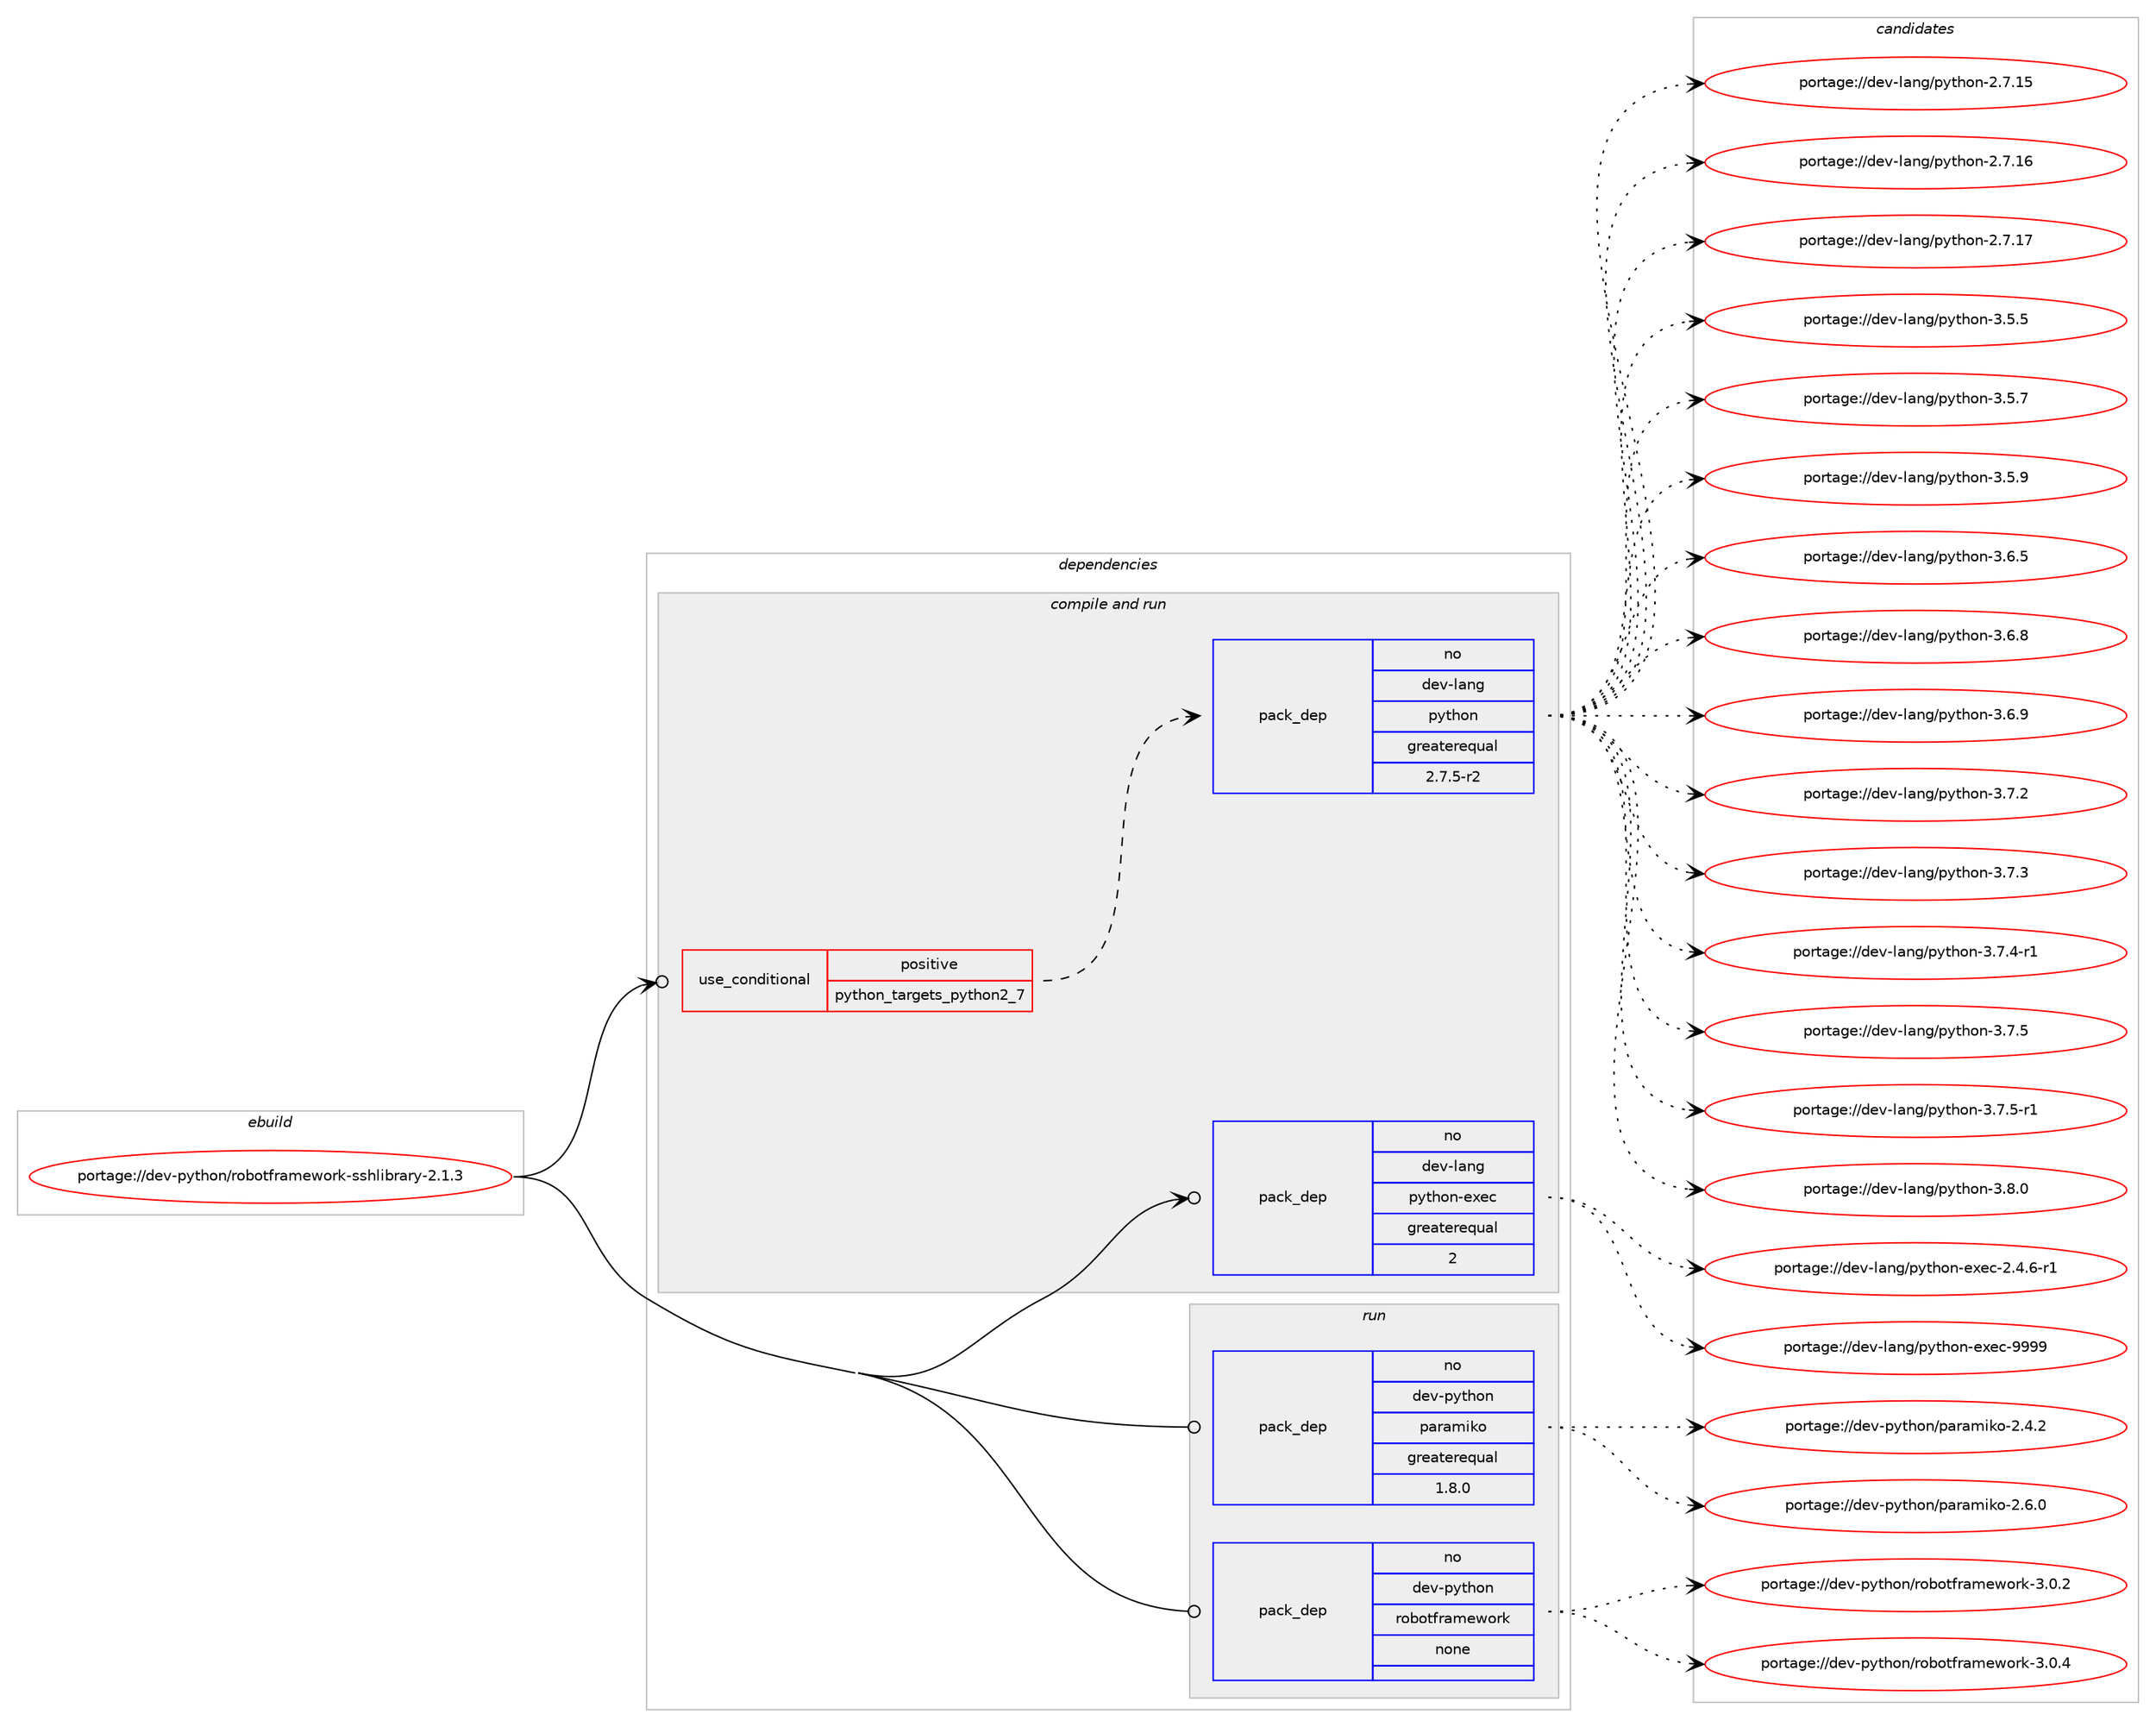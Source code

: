digraph prolog {

# *************
# Graph options
# *************

newrank=true;
concentrate=true;
compound=true;
graph [rankdir=LR,fontname=Helvetica,fontsize=10,ranksep=1.5];#, ranksep=2.5, nodesep=0.2];
edge  [arrowhead=vee];
node  [fontname=Helvetica,fontsize=10];

# **********
# The ebuild
# **********

subgraph cluster_leftcol {
color=gray;
rank=same;
label=<<i>ebuild</i>>;
id [label="portage://dev-python/robotframework-sshlibrary-2.1.3", color=red, width=4, href="../dev-python/robotframework-sshlibrary-2.1.3.svg"];
}

# ****************
# The dependencies
# ****************

subgraph cluster_midcol {
color=gray;
label=<<i>dependencies</i>>;
subgraph cluster_compile {
fillcolor="#eeeeee";
style=filled;
label=<<i>compile</i>>;
}
subgraph cluster_compileandrun {
fillcolor="#eeeeee";
style=filled;
label=<<i>compile and run</i>>;
subgraph cond38110 {
dependency170696 [label=<<TABLE BORDER="0" CELLBORDER="1" CELLSPACING="0" CELLPADDING="4"><TR><TD ROWSPAN="3" CELLPADDING="10">use_conditional</TD></TR><TR><TD>positive</TD></TR><TR><TD>python_targets_python2_7</TD></TR></TABLE>>, shape=none, color=red];
subgraph pack129183 {
dependency170697 [label=<<TABLE BORDER="0" CELLBORDER="1" CELLSPACING="0" CELLPADDING="4" WIDTH="220"><TR><TD ROWSPAN="6" CELLPADDING="30">pack_dep</TD></TR><TR><TD WIDTH="110">no</TD></TR><TR><TD>dev-lang</TD></TR><TR><TD>python</TD></TR><TR><TD>greaterequal</TD></TR><TR><TD>2.7.5-r2</TD></TR></TABLE>>, shape=none, color=blue];
}
dependency170696:e -> dependency170697:w [weight=20,style="dashed",arrowhead="vee"];
}
id:e -> dependency170696:w [weight=20,style="solid",arrowhead="odotvee"];
subgraph pack129184 {
dependency170698 [label=<<TABLE BORDER="0" CELLBORDER="1" CELLSPACING="0" CELLPADDING="4" WIDTH="220"><TR><TD ROWSPAN="6" CELLPADDING="30">pack_dep</TD></TR><TR><TD WIDTH="110">no</TD></TR><TR><TD>dev-lang</TD></TR><TR><TD>python-exec</TD></TR><TR><TD>greaterequal</TD></TR><TR><TD>2</TD></TR></TABLE>>, shape=none, color=blue];
}
id:e -> dependency170698:w [weight=20,style="solid",arrowhead="odotvee"];
}
subgraph cluster_run {
fillcolor="#eeeeee";
style=filled;
label=<<i>run</i>>;
subgraph pack129185 {
dependency170699 [label=<<TABLE BORDER="0" CELLBORDER="1" CELLSPACING="0" CELLPADDING="4" WIDTH="220"><TR><TD ROWSPAN="6" CELLPADDING="30">pack_dep</TD></TR><TR><TD WIDTH="110">no</TD></TR><TR><TD>dev-python</TD></TR><TR><TD>paramiko</TD></TR><TR><TD>greaterequal</TD></TR><TR><TD>1.8.0</TD></TR></TABLE>>, shape=none, color=blue];
}
id:e -> dependency170699:w [weight=20,style="solid",arrowhead="odot"];
subgraph pack129186 {
dependency170700 [label=<<TABLE BORDER="0" CELLBORDER="1" CELLSPACING="0" CELLPADDING="4" WIDTH="220"><TR><TD ROWSPAN="6" CELLPADDING="30">pack_dep</TD></TR><TR><TD WIDTH="110">no</TD></TR><TR><TD>dev-python</TD></TR><TR><TD>robotframework</TD></TR><TR><TD>none</TD></TR><TR><TD></TD></TR></TABLE>>, shape=none, color=blue];
}
id:e -> dependency170700:w [weight=20,style="solid",arrowhead="odot"];
}
}

# **************
# The candidates
# **************

subgraph cluster_choices {
rank=same;
color=gray;
label=<<i>candidates</i>>;

subgraph choice129183 {
color=black;
nodesep=1;
choiceportage10010111845108971101034711212111610411111045504655464953 [label="portage://dev-lang/python-2.7.15", color=red, width=4,href="../dev-lang/python-2.7.15.svg"];
choiceportage10010111845108971101034711212111610411111045504655464954 [label="portage://dev-lang/python-2.7.16", color=red, width=4,href="../dev-lang/python-2.7.16.svg"];
choiceportage10010111845108971101034711212111610411111045504655464955 [label="portage://dev-lang/python-2.7.17", color=red, width=4,href="../dev-lang/python-2.7.17.svg"];
choiceportage100101118451089711010347112121116104111110455146534653 [label="portage://dev-lang/python-3.5.5", color=red, width=4,href="../dev-lang/python-3.5.5.svg"];
choiceportage100101118451089711010347112121116104111110455146534655 [label="portage://dev-lang/python-3.5.7", color=red, width=4,href="../dev-lang/python-3.5.7.svg"];
choiceportage100101118451089711010347112121116104111110455146534657 [label="portage://dev-lang/python-3.5.9", color=red, width=4,href="../dev-lang/python-3.5.9.svg"];
choiceportage100101118451089711010347112121116104111110455146544653 [label="portage://dev-lang/python-3.6.5", color=red, width=4,href="../dev-lang/python-3.6.5.svg"];
choiceportage100101118451089711010347112121116104111110455146544656 [label="portage://dev-lang/python-3.6.8", color=red, width=4,href="../dev-lang/python-3.6.8.svg"];
choiceportage100101118451089711010347112121116104111110455146544657 [label="portage://dev-lang/python-3.6.9", color=red, width=4,href="../dev-lang/python-3.6.9.svg"];
choiceportage100101118451089711010347112121116104111110455146554650 [label="portage://dev-lang/python-3.7.2", color=red, width=4,href="../dev-lang/python-3.7.2.svg"];
choiceportage100101118451089711010347112121116104111110455146554651 [label="portage://dev-lang/python-3.7.3", color=red, width=4,href="../dev-lang/python-3.7.3.svg"];
choiceportage1001011184510897110103471121211161041111104551465546524511449 [label="portage://dev-lang/python-3.7.4-r1", color=red, width=4,href="../dev-lang/python-3.7.4-r1.svg"];
choiceportage100101118451089711010347112121116104111110455146554653 [label="portage://dev-lang/python-3.7.5", color=red, width=4,href="../dev-lang/python-3.7.5.svg"];
choiceportage1001011184510897110103471121211161041111104551465546534511449 [label="portage://dev-lang/python-3.7.5-r1", color=red, width=4,href="../dev-lang/python-3.7.5-r1.svg"];
choiceportage100101118451089711010347112121116104111110455146564648 [label="portage://dev-lang/python-3.8.0", color=red, width=4,href="../dev-lang/python-3.8.0.svg"];
dependency170697:e -> choiceportage10010111845108971101034711212111610411111045504655464953:w [style=dotted,weight="100"];
dependency170697:e -> choiceportage10010111845108971101034711212111610411111045504655464954:w [style=dotted,weight="100"];
dependency170697:e -> choiceportage10010111845108971101034711212111610411111045504655464955:w [style=dotted,weight="100"];
dependency170697:e -> choiceportage100101118451089711010347112121116104111110455146534653:w [style=dotted,weight="100"];
dependency170697:e -> choiceportage100101118451089711010347112121116104111110455146534655:w [style=dotted,weight="100"];
dependency170697:e -> choiceportage100101118451089711010347112121116104111110455146534657:w [style=dotted,weight="100"];
dependency170697:e -> choiceportage100101118451089711010347112121116104111110455146544653:w [style=dotted,weight="100"];
dependency170697:e -> choiceportage100101118451089711010347112121116104111110455146544656:w [style=dotted,weight="100"];
dependency170697:e -> choiceportage100101118451089711010347112121116104111110455146544657:w [style=dotted,weight="100"];
dependency170697:e -> choiceportage100101118451089711010347112121116104111110455146554650:w [style=dotted,weight="100"];
dependency170697:e -> choiceportage100101118451089711010347112121116104111110455146554651:w [style=dotted,weight="100"];
dependency170697:e -> choiceportage1001011184510897110103471121211161041111104551465546524511449:w [style=dotted,weight="100"];
dependency170697:e -> choiceportage100101118451089711010347112121116104111110455146554653:w [style=dotted,weight="100"];
dependency170697:e -> choiceportage1001011184510897110103471121211161041111104551465546534511449:w [style=dotted,weight="100"];
dependency170697:e -> choiceportage100101118451089711010347112121116104111110455146564648:w [style=dotted,weight="100"];
}
subgraph choice129184 {
color=black;
nodesep=1;
choiceportage10010111845108971101034711212111610411111045101120101994550465246544511449 [label="portage://dev-lang/python-exec-2.4.6-r1", color=red, width=4,href="../dev-lang/python-exec-2.4.6-r1.svg"];
choiceportage10010111845108971101034711212111610411111045101120101994557575757 [label="portage://dev-lang/python-exec-9999", color=red, width=4,href="../dev-lang/python-exec-9999.svg"];
dependency170698:e -> choiceportage10010111845108971101034711212111610411111045101120101994550465246544511449:w [style=dotted,weight="100"];
dependency170698:e -> choiceportage10010111845108971101034711212111610411111045101120101994557575757:w [style=dotted,weight="100"];
}
subgraph choice129185 {
color=black;
nodesep=1;
choiceportage10010111845112121116104111110471129711497109105107111455046524650 [label="portage://dev-python/paramiko-2.4.2", color=red, width=4,href="../dev-python/paramiko-2.4.2.svg"];
choiceportage10010111845112121116104111110471129711497109105107111455046544648 [label="portage://dev-python/paramiko-2.6.0", color=red, width=4,href="../dev-python/paramiko-2.6.0.svg"];
dependency170699:e -> choiceportage10010111845112121116104111110471129711497109105107111455046524650:w [style=dotted,weight="100"];
dependency170699:e -> choiceportage10010111845112121116104111110471129711497109105107111455046544648:w [style=dotted,weight="100"];
}
subgraph choice129186 {
color=black;
nodesep=1;
choiceportage10010111845112121116104111110471141119811111610211497109101119111114107455146484650 [label="portage://dev-python/robotframework-3.0.2", color=red, width=4,href="../dev-python/robotframework-3.0.2.svg"];
choiceportage10010111845112121116104111110471141119811111610211497109101119111114107455146484652 [label="portage://dev-python/robotframework-3.0.4", color=red, width=4,href="../dev-python/robotframework-3.0.4.svg"];
dependency170700:e -> choiceportage10010111845112121116104111110471141119811111610211497109101119111114107455146484650:w [style=dotted,weight="100"];
dependency170700:e -> choiceportage10010111845112121116104111110471141119811111610211497109101119111114107455146484652:w [style=dotted,weight="100"];
}
}

}
